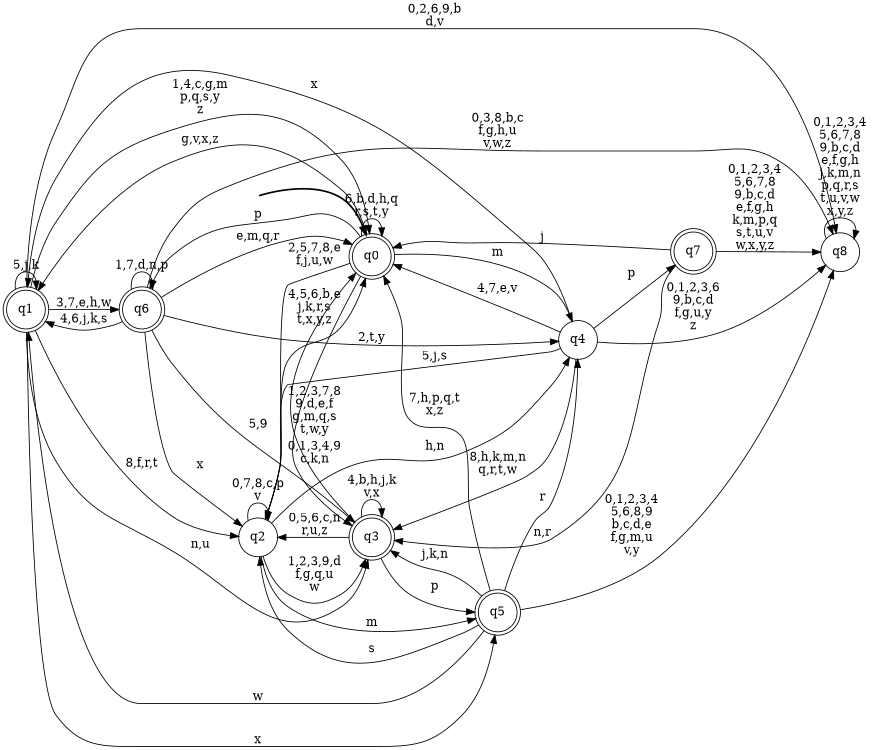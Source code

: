 digraph BlueStar {
__start0 [style = invis, shape = none, label = "", width = 0, height = 0];

rankdir=LR;
size="8,5";

s0 [style="rounded,filled", color="black", fillcolor="white" shape="doublecircle", label="q0"];
s1 [style="rounded,filled", color="black", fillcolor="white" shape="doublecircle", label="q1"];
s2 [style="filled", color="black", fillcolor="white" shape="circle", label="q2"];
s3 [style="rounded,filled", color="black", fillcolor="white" shape="doublecircle", label="q3"];
s4 [style="filled", color="black", fillcolor="white" shape="circle", label="q4"];
s5 [style="rounded,filled", color="black", fillcolor="white" shape="doublecircle", label="q5"];
s6 [style="rounded,filled", color="black", fillcolor="white" shape="doublecircle", label="q6"];
s7 [style="rounded,filled", color="black", fillcolor="white" shape="doublecircle", label="q7"];
s8 [style="filled", color="black", fillcolor="white" shape="circle", label="q8"];
subgraph cluster_main { 
	graph [pad=".75", ranksep="0.15", nodesep="0.15"];
	 style=invis; 
	__start0 -> s0 [penwidth=2];
}
s0 -> s0 [label="6,b,d,h,q\nr,s,t,y"];
s0 -> s1 [label="g,v,x,z"];
s0 -> s2 [label="2,5,7,8,e\nf,j,u,w"];
s0 -> s3 [label="0,1,3,4,9\nc,k,n"];
s0 -> s4 [label="m"];
s0 -> s6 [label="p"];
s1 -> s0 [label="1,4,c,g,m\np,q,s,y\nz"];
s1 -> s1 [label="5,j,k"];
s1 -> s2 [label="8,f,r,t"];
s1 -> s3 [label="n,u"];
s1 -> s5 [label="x"];
s1 -> s6 [label="3,7,e,h,w"];
s1 -> s8 [label="0,2,6,9,b\nd,v"];
s2 -> s0 [label="4,5,6,b,e\nj,k,r,s\nt,x,y,z"];
s2 -> s2 [label="0,7,8,c,p\nv"];
s2 -> s3 [label="1,2,3,9,d\nf,g,q,u\nw"];
s2 -> s4 [label="h,n"];
s2 -> s5 [label="m"];
s3 -> s0 [label="1,2,3,7,8\n9,d,e,f\ng,m,q,s\nt,w,y"];
s3 -> s2 [label="0,5,6,c,n\nr,u,z"];
s3 -> s3 [label="4,b,h,j,k\nv,x"];
s3 -> s5 [label="p"];
s4 -> s0 [label="4,7,e,v"];
s4 -> s1 [label="x"];
s4 -> s2 [label="5,j,s"];
s4 -> s3 [label="8,h,k,m,n\nq,r,t,w"];
s4 -> s7 [label="p"];
s4 -> s8 [label="0,1,2,3,6\n9,b,c,d\nf,g,u,y\nz"];
s5 -> s0 [label="7,h,p,q,t\nx,z"];
s5 -> s1 [label="w"];
s5 -> s2 [label="s"];
s5 -> s3 [label="j,k,n"];
s5 -> s4 [label="r"];
s5 -> s8 [label="0,1,2,3,4\n5,6,8,9\nb,c,d,e\nf,g,m,u\nv,y"];
s6 -> s0 [label="e,m,q,r"];
s6 -> s1 [label="4,6,j,k,s"];
s6 -> s2 [label="x"];
s6 -> s3 [label="5,9"];
s6 -> s4 [label="2,t,y"];
s6 -> s6 [label="1,7,d,n,p"];
s6 -> s8 [label="0,3,8,b,c\nf,g,h,u\nv,w,z"];
s7 -> s0 [label="j"];
s7 -> s3 [label="n,r"];
s7 -> s8 [label="0,1,2,3,4\n5,6,7,8\n9,b,c,d\ne,f,g,h\nk,m,p,q\ns,t,u,v\nw,x,y,z"];
s8 -> s8 [label="0,1,2,3,4\n5,6,7,8\n9,b,c,d\ne,f,g,h\nj,k,m,n\np,q,r,s\nt,u,v,w\nx,y,z"];

}